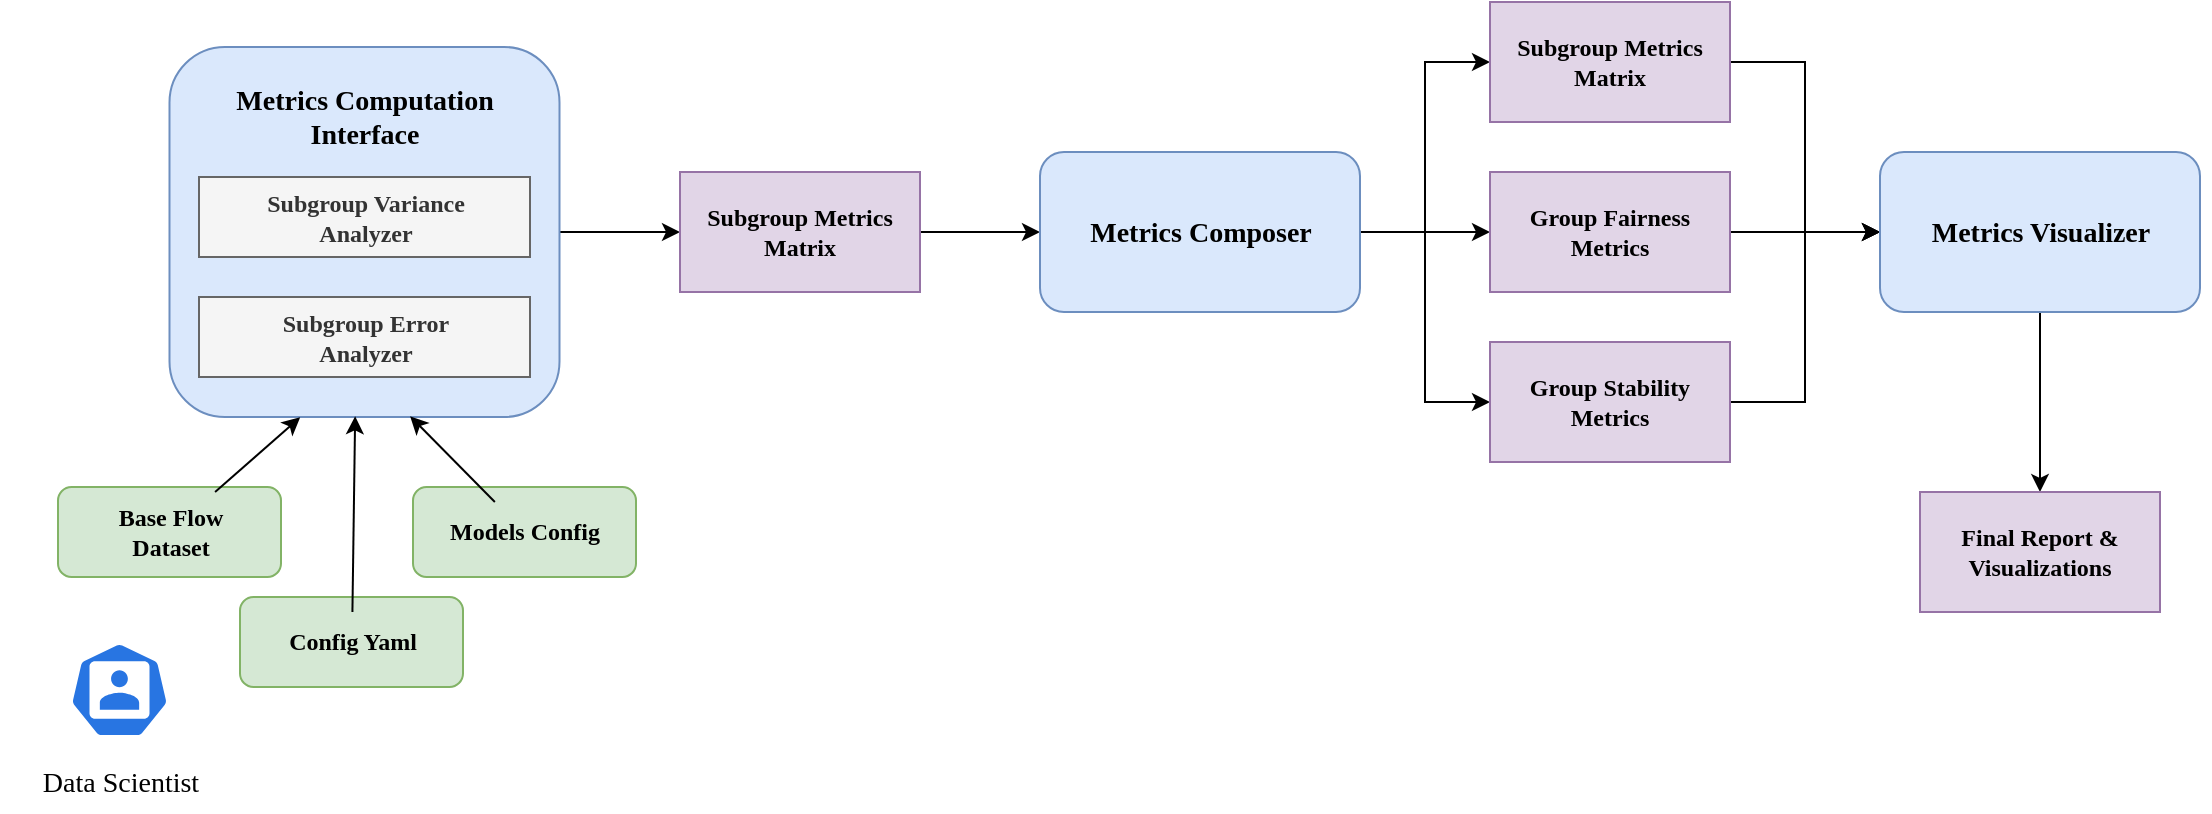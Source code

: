 <mxfile version="21.4.0">
  <diagram id="hlvisfvuWRFe17uFSuDf" name="Page-1">
    <mxGraphModel dx="1332" dy="766" grid="1" gridSize="10" guides="1" tooltips="1" connect="1" arrows="1" fold="1" page="1" pageScale="1" pageWidth="850" pageHeight="1100" math="0" shadow="0">
      <root>
        <mxCell id="0" />
        <mxCell id="1" parent="0" />
        <mxCell id="zDrE7s1ACpcQbbRIbE0_-3" value="" style="rounded=1;whiteSpace=wrap;html=1;fillColor=#d5e8d4;strokeColor=#82b366;" parent="1" vertex="1">
          <mxGeometry x="279" y="502.5" width="111.5" height="45" as="geometry" />
        </mxCell>
        <mxCell id="zDrE7s1ACpcQbbRIbE0_-4" value="" style="rounded=1;whiteSpace=wrap;html=1;fillColor=#d5e8d4;strokeColor=#82b366;" parent="1" vertex="1">
          <mxGeometry x="370" y="557.5" width="111.5" height="45" as="geometry" />
        </mxCell>
        <mxCell id="zDrE7s1ACpcQbbRIbE0_-1" value="" style="rounded=1;whiteSpace=wrap;html=1;fillColor=#d5e8d4;strokeColor=#82b366;" parent="1" vertex="1">
          <mxGeometry x="456.5" y="502.5" width="111.5" height="45" as="geometry" />
        </mxCell>
        <mxCell id="JsNyH0pSIVGMAEf0iLmD-27" style="edgeStyle=orthogonalEdgeStyle;rounded=0;orthogonalLoop=1;jettySize=auto;html=1;entryX=0;entryY=0.5;entryDx=0;entryDy=0;fontSize=13;" parent="1" source="JsNyH0pSIVGMAEf0iLmD-7" target="JsNyH0pSIVGMAEf0iLmD-11" edge="1">
          <mxGeometry relative="1" as="geometry" />
        </mxCell>
        <mxCell id="JsNyH0pSIVGMAEf0iLmD-7" value="" style="rounded=1;whiteSpace=wrap;html=1;fillColor=#dae8fc;strokeColor=#6c8ebf;" parent="1" vertex="1">
          <mxGeometry x="334.75" y="282.5" width="195" height="185" as="geometry" />
        </mxCell>
        <mxCell id="JsNyH0pSIVGMAEf0iLmD-8" value="&lt;div&gt;&lt;font face=&quot;Verdana&quot;&gt;&lt;b&gt;Subgroup Error &lt;br&gt;&lt;/b&gt;&lt;/font&gt;&lt;/div&gt;&lt;div&gt;&lt;font face=&quot;Verdana&quot;&gt;&lt;b&gt;Analyzer&lt;/b&gt;&lt;/font&gt;&lt;/div&gt;" style="rounded=0;whiteSpace=wrap;html=1;fillColor=#f5f5f5;fontColor=#333333;strokeColor=#666666;" parent="1" vertex="1">
          <mxGeometry x="349.5" y="407.5" width="165.5" height="40" as="geometry" />
        </mxCell>
        <mxCell id="JsNyH0pSIVGMAEf0iLmD-9" value="&lt;div&gt;&lt;font face=&quot;Verdana&quot;&gt;&lt;b&gt;Subgroup Variance &lt;br&gt;&lt;/b&gt;&lt;/font&gt;&lt;/div&gt;&lt;div&gt;&lt;font face=&quot;Verdana&quot;&gt;&lt;b&gt;Analyzer&lt;/b&gt;&lt;/font&gt;&lt;/div&gt;" style="rounded=0;whiteSpace=wrap;html=1;fillColor=#f5f5f5;fontColor=#333333;strokeColor=#666666;" parent="1" vertex="1">
          <mxGeometry x="349.5" y="347.5" width="165.5" height="40" as="geometry" />
        </mxCell>
        <mxCell id="JsNyH0pSIVGMAEf0iLmD-28" style="edgeStyle=orthogonalEdgeStyle;rounded=0;orthogonalLoop=1;jettySize=auto;html=1;entryX=0;entryY=0.5;entryDx=0;entryDy=0;fontSize=13;" parent="1" source="JsNyH0pSIVGMAEf0iLmD-11" target="JsNyH0pSIVGMAEf0iLmD-17" edge="1">
          <mxGeometry relative="1" as="geometry" />
        </mxCell>
        <mxCell id="JsNyH0pSIVGMAEf0iLmD-11" value="&lt;font face=&quot;Verdana&quot;&gt;&lt;b&gt;Subgroup Metrics Matrix&lt;/b&gt;&lt;/font&gt;" style="rounded=0;whiteSpace=wrap;html=1;fillColor=#e1d5e7;strokeColor=#9673a6;" parent="1" vertex="1">
          <mxGeometry x="590" y="345" width="120" height="60" as="geometry" />
        </mxCell>
        <mxCell id="NrY6HeF-G9XXoupHhg0z-28" style="edgeStyle=orthogonalEdgeStyle;rounded=0;orthogonalLoop=1;jettySize=auto;html=1;entryX=0;entryY=0.5;entryDx=0;entryDy=0;fontSize=14;" parent="1" source="JsNyH0pSIVGMAEf0iLmD-17" target="JsNyH0pSIVGMAEf0iLmD-20" edge="1">
          <mxGeometry relative="1" as="geometry" />
        </mxCell>
        <mxCell id="NrY6HeF-G9XXoupHhg0z-44" style="edgeStyle=orthogonalEdgeStyle;rounded=0;orthogonalLoop=1;jettySize=auto;html=1;entryX=0;entryY=0.5;entryDx=0;entryDy=0;fontSize=14;" parent="1" source="JsNyH0pSIVGMAEf0iLmD-17" target="JsNyH0pSIVGMAEf0iLmD-19" edge="1">
          <mxGeometry relative="1" as="geometry" />
        </mxCell>
        <mxCell id="NrY6HeF-G9XXoupHhg0z-45" style="edgeStyle=orthogonalEdgeStyle;rounded=0;orthogonalLoop=1;jettySize=auto;html=1;entryX=0;entryY=0.5;entryDx=0;entryDy=0;fontSize=14;" parent="1" source="JsNyH0pSIVGMAEf0iLmD-17" target="JsNyH0pSIVGMAEf0iLmD-21" edge="1">
          <mxGeometry relative="1" as="geometry" />
        </mxCell>
        <mxCell id="JsNyH0pSIVGMAEf0iLmD-17" value="" style="rounded=1;whiteSpace=wrap;html=1;fillColor=#dae8fc;strokeColor=#6c8ebf;" parent="1" vertex="1">
          <mxGeometry x="770" y="335" width="160" height="80" as="geometry" />
        </mxCell>
        <mxCell id="NrY6HeF-G9XXoupHhg0z-46" style="edgeStyle=orthogonalEdgeStyle;rounded=0;orthogonalLoop=1;jettySize=auto;html=1;entryX=0;entryY=0.5;entryDx=0;entryDy=0;fontSize=14;" parent="1" source="JsNyH0pSIVGMAEf0iLmD-19" target="NrY6HeF-G9XXoupHhg0z-18" edge="1">
          <mxGeometry relative="1" as="geometry" />
        </mxCell>
        <mxCell id="JsNyH0pSIVGMAEf0iLmD-19" value="&lt;font face=&quot;Verdana&quot;&gt;&lt;b&gt;Subgroup Metrics Matrix&lt;/b&gt;&lt;/font&gt;" style="rounded=0;whiteSpace=wrap;html=1;fillColor=#e1d5e7;strokeColor=#9673a6;" parent="1" vertex="1">
          <mxGeometry x="995" y="260" width="120" height="60" as="geometry" />
        </mxCell>
        <mxCell id="NrY6HeF-G9XXoupHhg0z-29" style="edgeStyle=orthogonalEdgeStyle;rounded=0;orthogonalLoop=1;jettySize=auto;html=1;entryX=0;entryY=0.5;entryDx=0;entryDy=0;fontSize=14;" parent="1" source="JsNyH0pSIVGMAEf0iLmD-20" target="NrY6HeF-G9XXoupHhg0z-18" edge="1">
          <mxGeometry relative="1" as="geometry" />
        </mxCell>
        <mxCell id="JsNyH0pSIVGMAEf0iLmD-20" value="&lt;font face=&quot;Verdana&quot;&gt;&lt;b&gt;Group&lt;/b&gt; &lt;b&gt;Fairness Metrics&lt;/b&gt;&lt;/font&gt;" style="rounded=0;whiteSpace=wrap;html=1;fillColor=#e1d5e7;strokeColor=#9673a6;" parent="1" vertex="1">
          <mxGeometry x="995" y="345" width="120" height="60" as="geometry" />
        </mxCell>
        <mxCell id="NrY6HeF-G9XXoupHhg0z-47" style="edgeStyle=orthogonalEdgeStyle;rounded=0;orthogonalLoop=1;jettySize=auto;html=1;entryX=0;entryY=0.5;entryDx=0;entryDy=0;fontSize=14;" parent="1" source="JsNyH0pSIVGMAEf0iLmD-21" target="NrY6HeF-G9XXoupHhg0z-18" edge="1">
          <mxGeometry relative="1" as="geometry" />
        </mxCell>
        <mxCell id="JsNyH0pSIVGMAEf0iLmD-21" value="&lt;font face=&quot;Verdana&quot;&gt;&lt;b&gt;Group&lt;/b&gt; &lt;b&gt;Stability Metrics&lt;/b&gt;&lt;/font&gt;" style="rounded=0;whiteSpace=wrap;html=1;fillColor=#e1d5e7;strokeColor=#9673a6;" parent="1" vertex="1">
          <mxGeometry x="995" y="430" width="120" height="60" as="geometry" />
        </mxCell>
        <mxCell id="NrY6HeF-G9XXoupHhg0z-54" style="edgeStyle=none;rounded=0;orthogonalLoop=1;jettySize=auto;html=1;entryX=0.335;entryY=1.001;entryDx=0;entryDy=0;entryPerimeter=0;fontSize=14;" parent="1" source="NrY6HeF-G9XXoupHhg0z-6" target="JsNyH0pSIVGMAEf0iLmD-7" edge="1">
          <mxGeometry relative="1" as="geometry" />
        </mxCell>
        <mxCell id="NrY6HeF-G9XXoupHhg0z-6" value="&lt;font face=&quot;Verdana&quot;&gt;&lt;b&gt;&lt;font style=&quot;font-size: 12px;&quot;&gt;Base Flow &lt;br&gt;Dataset &lt;/font&gt;&lt;/b&gt;&lt;/font&gt;" style="text;html=1;align=center;verticalAlign=middle;resizable=0;points=[];autosize=1;strokeColor=none;fillColor=none;fontSize=7;" parent="1" vertex="1">
          <mxGeometry x="289.75" y="505" width="90" height="40" as="geometry" />
        </mxCell>
        <mxCell id="NrY6HeF-G9XXoupHhg0z-55" style="edgeStyle=none;rounded=0;orthogonalLoop=1;jettySize=auto;html=1;entryX=0.476;entryY=0.998;entryDx=0;entryDy=0;entryPerimeter=0;fontSize=14;" parent="1" source="NrY6HeF-G9XXoupHhg0z-11" target="JsNyH0pSIVGMAEf0iLmD-7" edge="1">
          <mxGeometry relative="1" as="geometry" />
        </mxCell>
        <mxCell id="NrY6HeF-G9XXoupHhg0z-11" value="&lt;font face=&quot;Verdana&quot;&gt;&lt;b&gt;&lt;font style=&quot;font-size: 12px;&quot;&gt;Config Yaml&lt;/font&gt;&lt;/b&gt;&lt;/font&gt;" style="text;html=1;align=center;verticalAlign=middle;resizable=0;points=[];autosize=1;strokeColor=none;fillColor=none;fontSize=7;" parent="1" vertex="1">
          <mxGeometry x="376" y="565" width="100" height="30" as="geometry" />
        </mxCell>
        <mxCell id="NrY6HeF-G9XXoupHhg0z-56" style="edgeStyle=none;rounded=0;orthogonalLoop=1;jettySize=auto;html=1;entryX=0.617;entryY=0.998;entryDx=0;entryDy=0;entryPerimeter=0;fontSize=14;" parent="1" source="NrY6HeF-G9XXoupHhg0z-13" target="JsNyH0pSIVGMAEf0iLmD-7" edge="1">
          <mxGeometry relative="1" as="geometry" />
        </mxCell>
        <mxCell id="NrY6HeF-G9XXoupHhg0z-13" value="&lt;font face=&quot;Verdana&quot;&gt;&lt;b&gt;&lt;font style=&quot;font-size: 12px;&quot;&gt;Models Config&lt;/font&gt;&lt;/b&gt;&lt;/font&gt;" style="text;html=1;align=center;verticalAlign=middle;resizable=1;points=[];autosize=1;strokeColor=none;fillColor=none;fontSize=7;movable=1;rotatable=1;deletable=1;editable=1;connectable=1;" parent="1" vertex="1">
          <mxGeometry x="452.25" y="510" width="120" height="30" as="geometry" />
        </mxCell>
        <mxCell id="NrY6HeF-G9XXoupHhg0z-15" value="&lt;font style=&quot;font-size: 14px;&quot; face=&quot;Verdana&quot;&gt;&lt;b&gt;Metrics Computation&lt;br&gt;Interface&lt;/b&gt;&lt;/font&gt;" style="text;html=1;align=center;verticalAlign=middle;resizable=0;points=[];autosize=1;strokeColor=none;fillColor=none;fontSize=12;" parent="1" vertex="1">
          <mxGeometry x="337.25" y="292.5" width="190" height="50" as="geometry" />
        </mxCell>
        <mxCell id="NrY6HeF-G9XXoupHhg0z-17" value="&lt;font style=&quot;font-size: 14px;&quot; face=&quot;Verdana&quot;&gt;&lt;b&gt;Metrics Composer&lt;/b&gt;&lt;/font&gt;" style="text;html=1;align=center;verticalAlign=middle;resizable=0;points=[];autosize=1;strokeColor=none;fillColor=none;fontSize=14;" parent="1" vertex="1">
          <mxGeometry x="765" y="360" width="170" height="30" as="geometry" />
        </mxCell>
        <mxCell id="NrY6HeF-G9XXoupHhg0z-59" style="edgeStyle=none;rounded=0;orthogonalLoop=1;jettySize=auto;html=1;entryX=0.5;entryY=0;entryDx=0;entryDy=0;fontSize=14;" parent="1" source="NrY6HeF-G9XXoupHhg0z-18" target="NrY6HeF-G9XXoupHhg0z-57" edge="1">
          <mxGeometry relative="1" as="geometry" />
        </mxCell>
        <mxCell id="NrY6HeF-G9XXoupHhg0z-18" value="" style="rounded=1;whiteSpace=wrap;html=1;fillColor=#dae8fc;strokeColor=#6c8ebf;" parent="1" vertex="1">
          <mxGeometry x="1190" y="335" width="160" height="80" as="geometry" />
        </mxCell>
        <mxCell id="NrY6HeF-G9XXoupHhg0z-19" value="&lt;font face=&quot;Verdana&quot;&gt;&lt;b&gt;Metrics Visualizer&lt;/b&gt;&lt;/font&gt;" style="text;html=1;align=center;verticalAlign=middle;resizable=0;points=[];autosize=1;strokeColor=none;fillColor=none;fontSize=14;" parent="1" vertex="1">
          <mxGeometry x="1185" y="360" width="170" height="30" as="geometry" />
        </mxCell>
        <mxCell id="NrY6HeF-G9XXoupHhg0z-48" value="" style="sketch=0;html=1;dashed=0;whitespace=wrap;fillColor=#2875E2;strokeColor=#ffffff;points=[[0.005,0.63,0],[0.1,0.2,0],[0.9,0.2,0],[0.5,0,0],[0.995,0.63,0],[0.72,0.99,0],[0.5,1,0],[0.28,0.99,0]];verticalLabelPosition=bottom;align=center;verticalAlign=top;shape=mxgraph.kubernetes.icon;prIcon=user;rounded=0;fontSize=14;" parent="1" vertex="1">
          <mxGeometry x="284.75" y="580" width="50" height="48" as="geometry" />
        </mxCell>
        <mxCell id="NrY6HeF-G9XXoupHhg0z-50" value="&lt;font face=&quot;Verdana&quot;&gt;Data Scientist&lt;/font&gt;" style="text;html=1;align=center;verticalAlign=middle;resizable=0;points=[];autosize=1;strokeColor=none;fillColor=none;fontSize=14;" parent="1" vertex="1">
          <mxGeometry x="250" y="635" width="120" height="30" as="geometry" />
        </mxCell>
        <mxCell id="NrY6HeF-G9XXoupHhg0z-57" value="&lt;font face=&quot;Verdana&quot;&gt;&lt;b&gt;Final Report&lt;/b&gt; &lt;b&gt;&amp;amp;&lt;/b&gt;&lt;br&gt;&lt;b&gt;Visualizations&lt;/b&gt;&lt;/font&gt;" style="rounded=0;whiteSpace=wrap;html=1;fillColor=#e1d5e7;strokeColor=#9673a6;" parent="1" vertex="1">
          <mxGeometry x="1210" y="505" width="120" height="60" as="geometry" />
        </mxCell>
      </root>
    </mxGraphModel>
  </diagram>
</mxfile>
